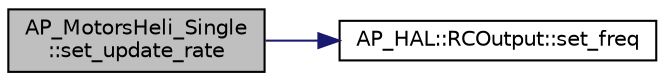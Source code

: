 digraph "AP_MotorsHeli_Single::set_update_rate"
{
 // INTERACTIVE_SVG=YES
  edge [fontname="Helvetica",fontsize="10",labelfontname="Helvetica",labelfontsize="10"];
  node [fontname="Helvetica",fontsize="10",shape=record];
  rankdir="LR";
  Node1 [label="AP_MotorsHeli_Single\l::set_update_rate",height=0.2,width=0.4,color="black", fillcolor="grey75", style="filled", fontcolor="black"];
  Node1 -> Node2 [color="midnightblue",fontsize="10",style="solid",fontname="Helvetica"];
  Node2 [label="AP_HAL::RCOutput::set_freq",height=0.2,width=0.4,color="black", fillcolor="white", style="filled",URL="$classAP__HAL_1_1RCOutput.html#ae7903398aa18e2472dd34081e626dcb7"];
}
